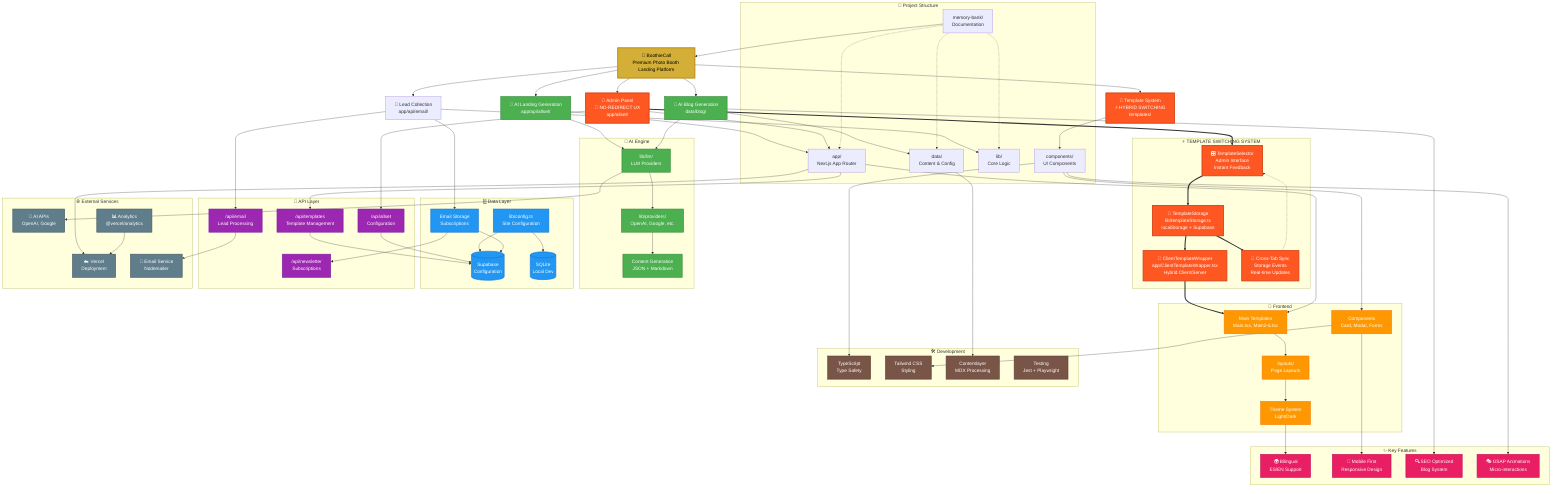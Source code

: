 graph TB
    %% Core System
    CORE["📱 BoothieCall<br/>Premium Photo Booth Landing Platform"]
    
    %% Main Functional Modules
    AI_LANDING["🤖 AI Landing Generation<br/>app/api/allset/"]
    AI_BLOG["📝 AI Blog Generation<br/>data/blog/"]
    TEMPLATES["🎨 Template System<br/>⚡ HYBRID SWITCHING<br/>templates/"]
    LEADS["📧 Lead Collection<br/>app/api/email/"]
    ADMIN["👤 Admin Panel<br/>🔧 NO-REDIRECT UX<br/>app/allset/"]
    
    %% Template Switching Specific Components
    subgraph "⚡ TEMPLATE SWITCHING SYSTEM"
        TEMPLATE_STORAGE["💾 TemplateStorage<br/>lib/templateStorage.ts<br/>localStorage + Supabase"]
        CLIENT_WRAPPER["🔄 ClientTemplateWrapper<br/>app/ClientTemplateWrapper.tsx<br/>Hybrid Client/Server"]
        TEMPLATE_SELECTOR["🎛️ TemplateSelector<br/>Admin Interface<br/>Instant Feedback"]
        CROSS_TAB["📡 Cross-Tab Sync<br/>Storage Events<br/>Real-time Updates"]
    end
    
    %% Technical Infrastructure
    subgraph "📁 Project Structure"
        APP_DIR["app/<br/>Next.js App Router"]
        COMPONENTS["components/<br/>UI Components"]
        LIB["lib/<br/>Core Logic"]
        DATA["data/<br/>Content & Config"]
        MEMORY["memory-bank/<br/>Documentation"]
    end
    
    %% AI & Content Generation
    subgraph "🤖 AI Engine"
        LLM["lib/llm/<br/>LLM Providers"]
        PROVIDERS["lib/providers/<br/>OpenAI, Google, etc."]
        CONTENT_GEN["Content Generation<br/>JSON + Markdown"]
    end
    
    %% Data Layer
    subgraph "🗄️ Data Layer"
        SUPABASE[("Supabase<br/>Configuration")]
        SQLITE[("SQLite<br/>Local Dev")]
        CONFIG["lib/config.ts<br/>Site Configuration"]
        EMAIL_DB["Email Storage<br/>Subscriptions"]
    end
    
    %% Frontend Components
    subgraph "🎨 Frontend"
        MAIN_PAGES["Main Templates<br/>Main.tsx, Main2-6.tsx"]
        UI_COMPONENTS["Components<br/>Card, Modal, Forms"]
        LAYOUTS["layouts/<br/>Page Layouts"]
        THEMES["Theme System<br/>Light/Dark"]
    end
    
    %% API Endpoints
    subgraph "🔌 API Layer"
        TEMPLATE_API["/api/templates<br/>Template Management"]
        EMAIL_API["/api/email<br/>Lead Processing"]
        CONFIG_API["/api/allset<br/>Configuration"]
        NEWSLETTER["/api/newsletter<br/>Subscriptions"]
    end
    
    %% External Integrations
    subgraph "🌐 External Services"
        VERCEL["☁️ Vercel<br/>Deployment"]
        EMAIL_SERVICE["📮 Email Service<br/>Nodemailer"]
        AI_APIS["🤖 AI APIs<br/>OpenAI, Google"]
        ANALYTICS["📊 Analytics<br/>@vercel/analytics"]
    end
    
    %% Core Connections
    CORE --> AI_LANDING
    CORE --> AI_BLOG
    CORE --> TEMPLATES
    CORE --> LEADS
    CORE --> ADMIN
    
    %% Template Switching Connections (HIGHLIGHTED)
    ADMIN ==> TEMPLATE_SELECTOR
    TEMPLATE_SELECTOR ==> TEMPLATE_STORAGE
    TEMPLATE_STORAGE ==> CLIENT_WRAPPER
    TEMPLATE_STORAGE ==> CROSS_TAB
    CLIENT_WRAPPER ==> MAIN_PAGES
    CROSS_TAB -.-> TEMPLATE_SELECTOR
    
    %% Technical Structure
    AI_LANDING --> APP_DIR
    AI_BLOG --> DATA
    TEMPLATES --> COMPONENTS
    LEADS --> LIB
    ADMIN --> APP_DIR
    
    %% AI Engine
    AI_LANDING --> LLM
    AI_BLOG --> LLM
    LLM --> PROVIDERS
    PROVIDERS --> CONTENT_GEN
    
    %% Data Flow
    CONFIG --> SUPABASE
    CONFIG --> SQLITE
    LEADS --> EMAIL_DB
    EMAIL_DB --> SUPABASE
    
    %% Frontend Flow
    APP_DIR --> MAIN_PAGES
    COMPONENTS --> UI_COMPONENTS
    MAIN_PAGES --> LAYOUTS
    LAYOUTS --> THEMES
    
    %% API Flow
    APP_DIR --> TEMPLATE_API
    LEADS --> EMAIL_API
    ADMIN --> CONFIG_API
    EMAIL_DB --> NEWSLETTER
    
    %% External Integrations
    TEMPLATE_API --> SUPABASE
    EMAIL_API --> EMAIL_SERVICE
    CONFIG_API --> SUPABASE
    LLM --> AI_APIS
    APP_DIR --> VERCEL
    ANALYTICS --> VERCEL
    
    %% Feature Highlights
    subgraph "✨ Key Features"
        BILINGUAL["🌍 Bilingual<br/>ES/EN Support"]
        RESPONSIVE["📱 Mobile First<br/>Responsive Design"]
        SEO["🔍 SEO Optimized<br/>Blog System"]
        GSAP["🎭 GSAP Animations<br/>Micro-interactions"]
    end
    
    THEMES --> BILINGUAL
    UI_COMPONENTS --> RESPONSIVE
    AI_BLOG --> SEO
    COMPONENTS --> GSAP
    
    %% Development Tools
    subgraph "🛠️ Development"
        TYPESCRIPT["TypeScript<br/>Type Safety"]
        TAILWIND["Tailwind CSS<br/>Styling"]
        CONTENTLAYER["Contentlayer<br/>MDX Processing"]
        TESTING["Testing<br/>Jest + Playwright"]
    end
    
    COMPONENTS --> TYPESCRIPT
    UI_COMPONENTS --> TAILWIND
    DATA --> CONTENTLAYER
    
    %% Memory Bank Integration
    MEMORY --> CORE
    MEMORY -.-> APP_DIR
    MEMORY -.-> LIB
    MEMORY -.-> DATA
    
    classDef coreStyle fill:#D4AF37,stroke:#B8860B,stroke-width:3px,color:#000
    classDef aiStyle fill:#4CAF50,stroke:#388E3C,stroke-width:2px,color:#fff
    classDef dataStyle fill:#2196F3,stroke:#1976D2,stroke-width:2px,color:#fff
    classDef frontendStyle fill:#FF9800,stroke:#F57C00,stroke-width:2px,color:#fff
    classDef apiStyle fill:#9C27B0,stroke:#7B1FA2,stroke-width:2px,color:#fff
    classDef externalStyle fill:#607D8B,stroke:#455A64,stroke-width:2px,color:#fff
    classDef featureStyle fill:#E91E63,stroke:#C2185B,stroke-width:2px,color:#fff
    classDef devStyle fill:#795548,stroke:#5D4037,stroke-width:2px,color:#fff
    classDef templateSwitchingStyle fill:#FF5722,stroke:#D84315,stroke-width:3px,color:#fff
    
    class CORE coreStyle
    class AI_LANDING,AI_BLOG,LLM,PROVIDERS,CONTENT_GEN aiStyle
    class SUPABASE,SQLITE,CONFIG,EMAIL_DB dataStyle
    class MAIN_PAGES,UI_COMPONENTS,LAYOUTS,THEMES frontendStyle
    class TEMPLATE_API,EMAIL_API,CONFIG_API,NEWSLETTER apiStyle
    class VERCEL,EMAIL_SERVICE,AI_APIS,ANALYTICS externalStyle
    class BILINGUAL,RESPONSIVE,SEO,GSAP featureStyle
    class TYPESCRIPT,TAILWIND,CONTENTLAYER,TESTING devStyle
    class TEMPLATE_STORAGE,CLIENT_WRAPPER,TEMPLATE_SELECTOR,CROSS_TAB,TEMPLATES,ADMIN templateSwitchingStyle